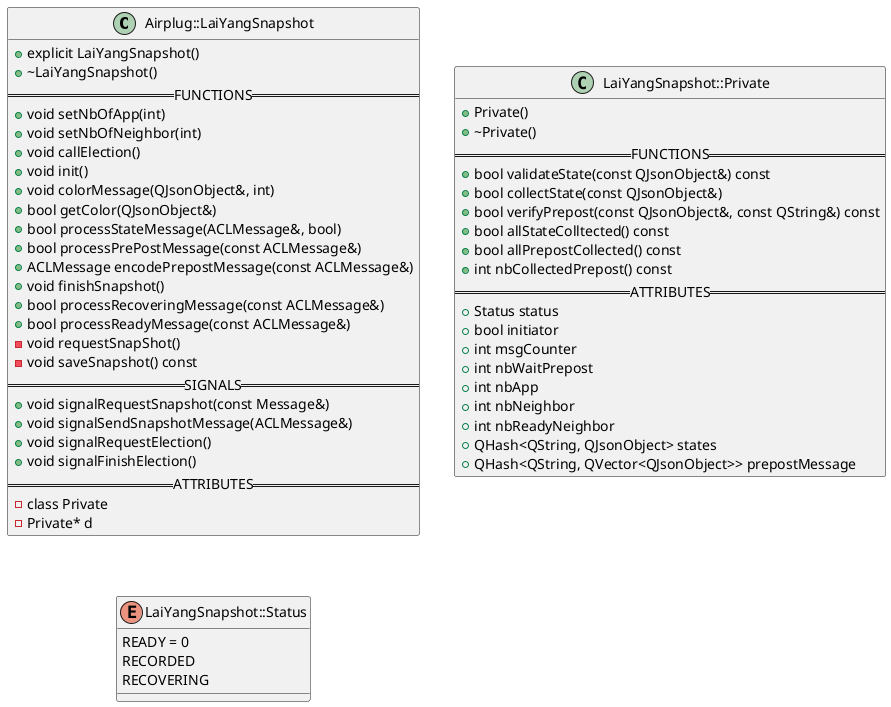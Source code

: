@startuml(id=snapshotLaiyang)

' ==== LaiYangSnapshot ====
class Airplug::LaiYangSnapshot {
  +explicit LaiYangSnapshot()
  +~LaiYangSnapshot()
  ==FUNCTIONS==
  +void setNbOfApp(int)
  +void setNbOfNeighbor(int)
  +void callElection()
  +void init()
  +void colorMessage(QJsonObject&, int)
  +bool getColor(QJsonObject&)
  +bool processStateMessage(ACLMessage&, bool)
  +bool processPrePostMessage(const ACLMessage&)
  +ACLMessage encodePrepostMessage(const ACLMessage&)
  +void finishSnapshot()
  +bool processRecoveringMessage(const ACLMessage&)
  +bool processReadyMessage(const ACLMessage&)
  -void requestSnapShot()
  -void saveSnapshot() const
  ==SIGNALS==
  +void signalRequestSnapshot(const Message&)
  +void signalSendSnapshotMessage(ACLMessage&)
  +void signalRequestElection()
  +void signalFinishElection()
  ==ATTRIBUTES==
  -class Private
  -Private* d
}

class LaiYangSnapshot::Private {
  +Private()
  +~Private()
  ==FUNCTIONS==
  +bool validateState(const QJsonObject&) const
  +bool collectState(const QJsonObject&)
  +bool verifyPrepost(const QJsonObject&, const QString&) const
  +bool allStateColltected() const
  +bool allPrepostCollected() const
  +int nbCollectedPrepost() const
  ==ATTRIBUTES==
  +Status status
  +bool initiator
  +int msgCounter
  +int nbWaitPrepost
  +int nbApp
  +int nbNeighbor
  +int nbReadyNeighbor
  +QHash<QString, QJsonObject> states
  +QHash<QString, QVector<QJsonObject>> prepostMessage
}

enum LaiYangSnapshot::Status {
  READY = 0
  RECORDED
  RECOVERING
}

@enduml

@startuml(id=snapshotLinks)

namespace Airplug {
  LaiYangSnapshot *-- LaiYangSnapshot::Private
  LaiYangSnapshot o-- LaiYangSnapshot::Status
}

@enduml
